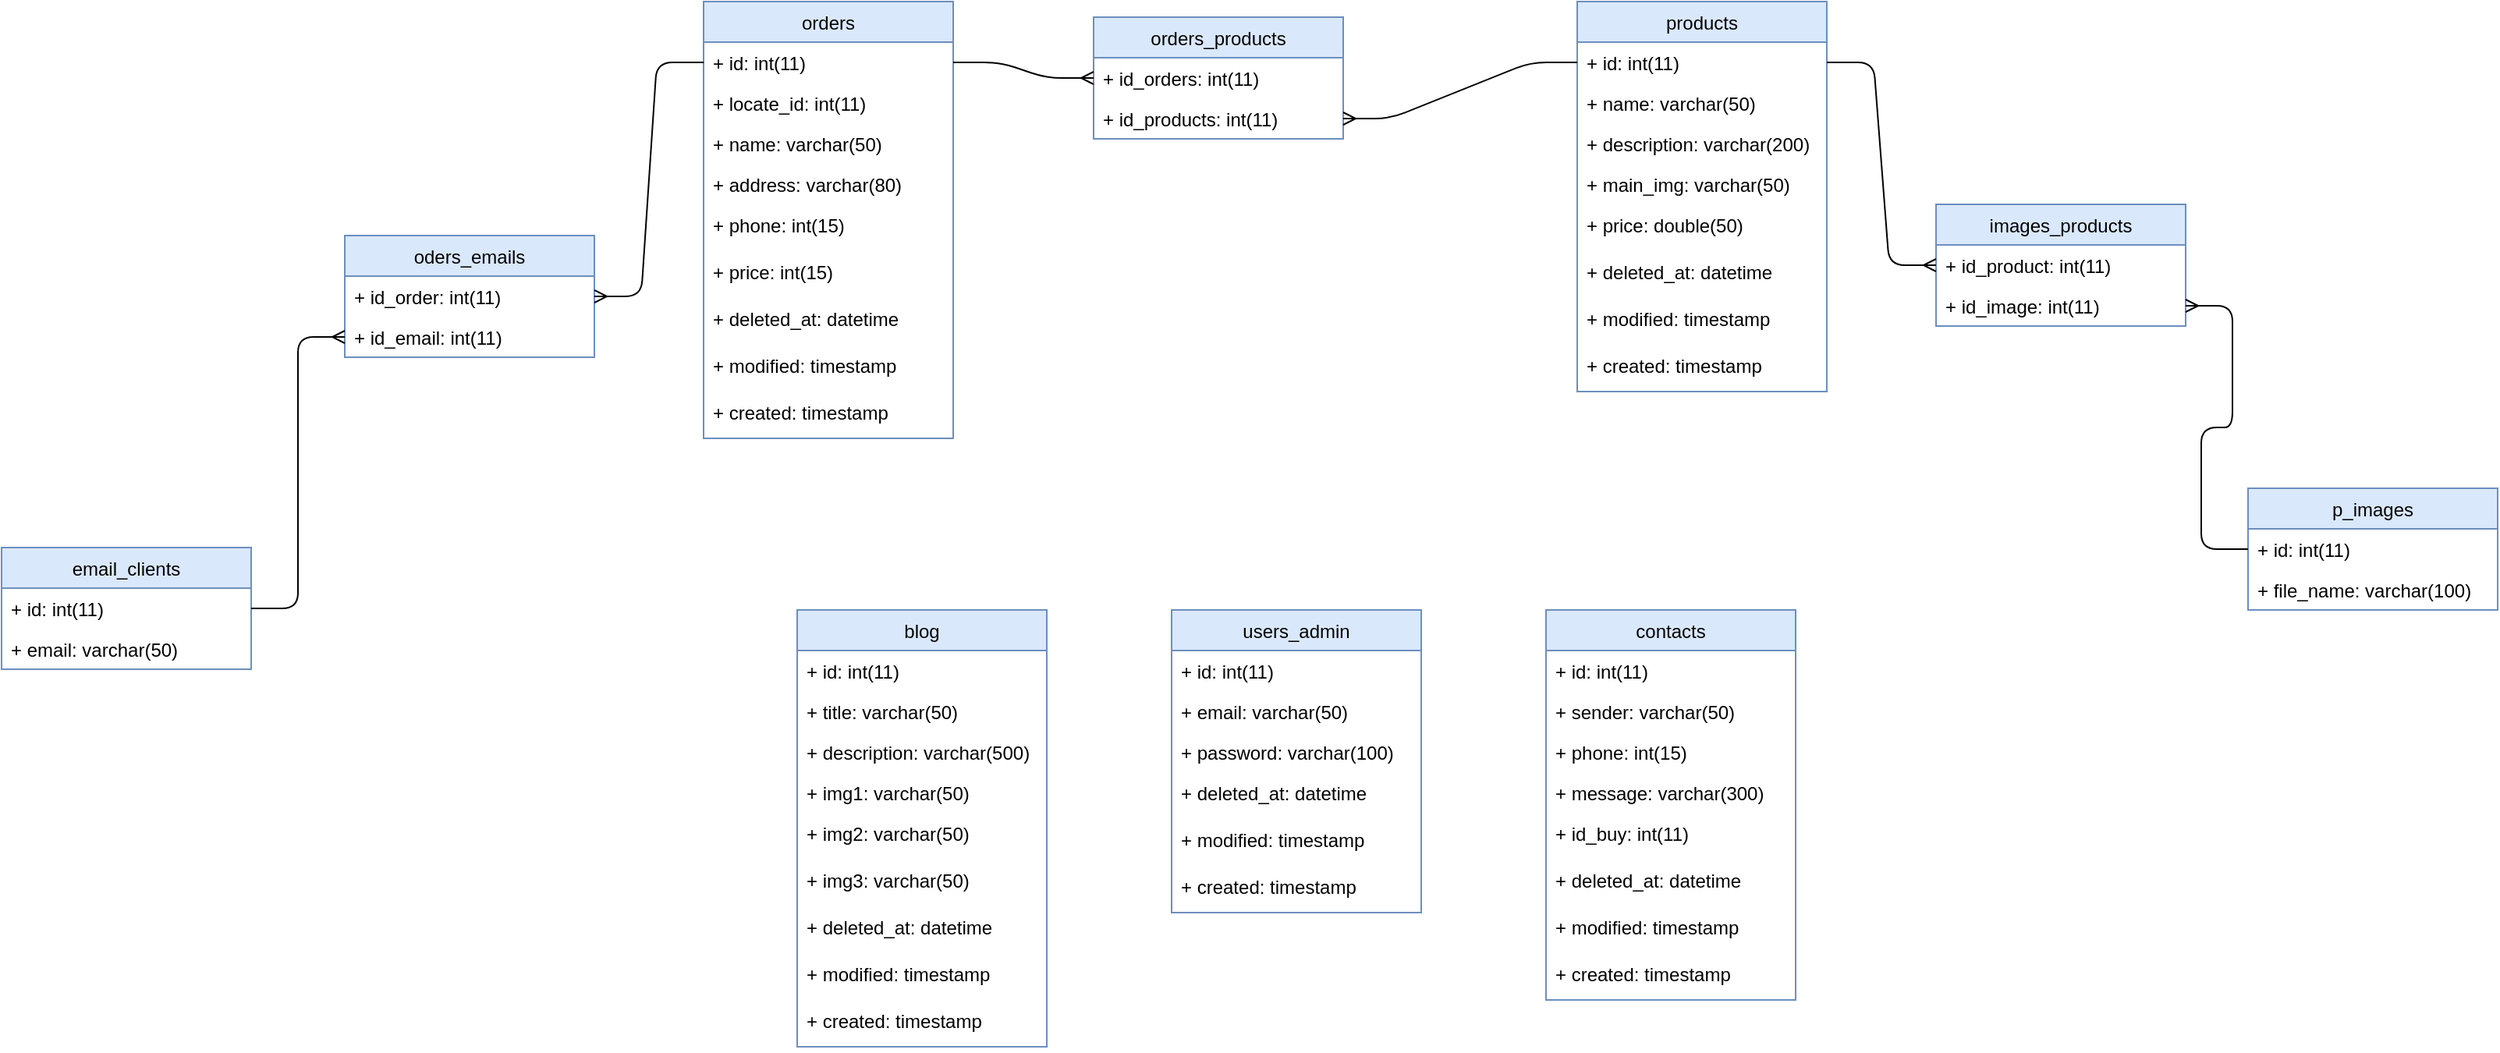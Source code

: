 <mxfile version="14.2.4" type="device"><diagram id="4NyKyY88HQTTGBbSGPEj" name="Page-1"><mxGraphModel dx="2782" dy="896" grid="1" gridSize="10" guides="1" tooltips="1" connect="1" arrows="1" fold="1" page="1" pageScale="1" pageWidth="827" pageHeight="1169" math="0" shadow="0"><root><mxCell id="0"/><mxCell id="1" parent="0"/><mxCell id="ryLOKbRrBLYh6EBQMR8D-1" value="blog" style="swimlane;fontStyle=0;childLayout=stackLayout;horizontal=1;startSize=26;fillColor=#dae8fc;horizontalStack=0;resizeParent=1;resizeParentMax=0;resizeLast=0;collapsible=1;marginBottom=0;strokeColor=#6c8ebf;" vertex="1" parent="1"><mxGeometry x="500" y="600" width="160" height="280" as="geometry"/></mxCell><mxCell id="ryLOKbRrBLYh6EBQMR8D-2" value="+ id: int(11)" style="text;strokeColor=none;fillColor=none;align=left;verticalAlign=top;spacingLeft=4;spacingRight=4;overflow=hidden;rotatable=0;points=[[0,0.5],[1,0.5]];portConstraint=eastwest;" vertex="1" parent="ryLOKbRrBLYh6EBQMR8D-1"><mxGeometry y="26" width="160" height="26" as="geometry"/></mxCell><mxCell id="ryLOKbRrBLYh6EBQMR8D-3" value="+ title: varchar(50)" style="text;strokeColor=none;fillColor=none;align=left;verticalAlign=top;spacingLeft=4;spacingRight=4;overflow=hidden;rotatable=0;points=[[0,0.5],[1,0.5]];portConstraint=eastwest;" vertex="1" parent="ryLOKbRrBLYh6EBQMR8D-1"><mxGeometry y="52" width="160" height="26" as="geometry"/></mxCell><mxCell id="ryLOKbRrBLYh6EBQMR8D-6" value="+ description: varchar(500)" style="text;strokeColor=none;fillColor=none;align=left;verticalAlign=top;spacingLeft=4;spacingRight=4;overflow=hidden;rotatable=0;points=[[0,0.5],[1,0.5]];portConstraint=eastwest;" vertex="1" parent="ryLOKbRrBLYh6EBQMR8D-1"><mxGeometry y="78" width="160" height="26" as="geometry"/></mxCell><mxCell id="ryLOKbRrBLYh6EBQMR8D-7" value="+ img1: varchar(50)" style="text;strokeColor=none;fillColor=none;align=left;verticalAlign=top;spacingLeft=4;spacingRight=4;overflow=hidden;rotatable=0;points=[[0,0.5],[1,0.5]];portConstraint=eastwest;" vertex="1" parent="ryLOKbRrBLYh6EBQMR8D-1"><mxGeometry y="104" width="160" height="26" as="geometry"/></mxCell><mxCell id="ryLOKbRrBLYh6EBQMR8D-4" value="+ img2: varchar(50)" style="text;strokeColor=none;fillColor=none;align=left;verticalAlign=top;spacingLeft=4;spacingRight=4;overflow=hidden;rotatable=0;points=[[0,0.5],[1,0.5]];portConstraint=eastwest;" vertex="1" parent="ryLOKbRrBLYh6EBQMR8D-1"><mxGeometry y="130" width="160" height="30" as="geometry"/></mxCell><mxCell id="ryLOKbRrBLYh6EBQMR8D-8" value="+ img3: varchar(50)" style="text;strokeColor=none;fillColor=none;align=left;verticalAlign=top;spacingLeft=4;spacingRight=4;overflow=hidden;rotatable=0;points=[[0,0.5],[1,0.5]];portConstraint=eastwest;" vertex="1" parent="ryLOKbRrBLYh6EBQMR8D-1"><mxGeometry y="160" width="160" height="30" as="geometry"/></mxCell><mxCell id="ryLOKbRrBLYh6EBQMR8D-9" value="+ deleted_at: datetime" style="text;strokeColor=none;fillColor=none;align=left;verticalAlign=top;spacingLeft=4;spacingRight=4;overflow=hidden;rotatable=0;points=[[0,0.5],[1,0.5]];portConstraint=eastwest;" vertex="1" parent="ryLOKbRrBLYh6EBQMR8D-1"><mxGeometry y="190" width="160" height="30" as="geometry"/></mxCell><mxCell id="ryLOKbRrBLYh6EBQMR8D-10" value="+ modified: timestamp" style="text;strokeColor=none;fillColor=none;align=left;verticalAlign=top;spacingLeft=4;spacingRight=4;overflow=hidden;rotatable=0;points=[[0,0.5],[1,0.5]];portConstraint=eastwest;" vertex="1" parent="ryLOKbRrBLYh6EBQMR8D-1"><mxGeometry y="220" width="160" height="30" as="geometry"/></mxCell><mxCell id="ryLOKbRrBLYh6EBQMR8D-11" value="+ created: timestamp" style="text;strokeColor=none;fillColor=none;align=left;verticalAlign=top;spacingLeft=4;spacingRight=4;overflow=hidden;rotatable=0;points=[[0,0.5],[1,0.5]];portConstraint=eastwest;" vertex="1" parent="ryLOKbRrBLYh6EBQMR8D-1"><mxGeometry y="250" width="160" height="30" as="geometry"/></mxCell><mxCell id="ryLOKbRrBLYh6EBQMR8D-12" value="products" style="swimlane;fontStyle=0;childLayout=stackLayout;horizontal=1;startSize=26;fillColor=#dae8fc;horizontalStack=0;resizeParent=1;resizeParentMax=0;resizeLast=0;collapsible=1;marginBottom=0;strokeColor=#6c8ebf;" vertex="1" parent="1"><mxGeometry x="1000" y="210" width="160" height="250" as="geometry"/></mxCell><mxCell id="ryLOKbRrBLYh6EBQMR8D-13" value="+ id: int(11)" style="text;strokeColor=none;fillColor=none;align=left;verticalAlign=top;spacingLeft=4;spacingRight=4;overflow=hidden;rotatable=0;points=[[0,0.5],[1,0.5]];portConstraint=eastwest;" vertex="1" parent="ryLOKbRrBLYh6EBQMR8D-12"><mxGeometry y="26" width="160" height="26" as="geometry"/></mxCell><mxCell id="ryLOKbRrBLYh6EBQMR8D-14" value="+ name: varchar(50)" style="text;strokeColor=none;fillColor=none;align=left;verticalAlign=top;spacingLeft=4;spacingRight=4;overflow=hidden;rotatable=0;points=[[0,0.5],[1,0.5]];portConstraint=eastwest;" vertex="1" parent="ryLOKbRrBLYh6EBQMR8D-12"><mxGeometry y="52" width="160" height="26" as="geometry"/></mxCell><mxCell id="ryLOKbRrBLYh6EBQMR8D-15" value="+ description: varchar(200)" style="text;strokeColor=none;fillColor=none;align=left;verticalAlign=top;spacingLeft=4;spacingRight=4;overflow=hidden;rotatable=0;points=[[0,0.5],[1,0.5]];portConstraint=eastwest;" vertex="1" parent="ryLOKbRrBLYh6EBQMR8D-12"><mxGeometry y="78" width="160" height="26" as="geometry"/></mxCell><mxCell id="ryLOKbRrBLYh6EBQMR8D-16" value="+ main_img: varchar(50)" style="text;strokeColor=none;fillColor=none;align=left;verticalAlign=top;spacingLeft=4;spacingRight=4;overflow=hidden;rotatable=0;points=[[0,0.5],[1,0.5]];portConstraint=eastwest;" vertex="1" parent="ryLOKbRrBLYh6EBQMR8D-12"><mxGeometry y="104" width="160" height="26" as="geometry"/></mxCell><mxCell id="ryLOKbRrBLYh6EBQMR8D-17" value="+ price: double(50)" style="text;strokeColor=none;fillColor=none;align=left;verticalAlign=top;spacingLeft=4;spacingRight=4;overflow=hidden;rotatable=0;points=[[0,0.5],[1,0.5]];portConstraint=eastwest;" vertex="1" parent="ryLOKbRrBLYh6EBQMR8D-12"><mxGeometry y="130" width="160" height="30" as="geometry"/></mxCell><mxCell id="ryLOKbRrBLYh6EBQMR8D-19" value="+ deleted_at: datetime" style="text;strokeColor=none;fillColor=none;align=left;verticalAlign=top;spacingLeft=4;spacingRight=4;overflow=hidden;rotatable=0;points=[[0,0.5],[1,0.5]];portConstraint=eastwest;" vertex="1" parent="ryLOKbRrBLYh6EBQMR8D-12"><mxGeometry y="160" width="160" height="30" as="geometry"/></mxCell><mxCell id="ryLOKbRrBLYh6EBQMR8D-20" value="+ modified: timestamp" style="text;strokeColor=none;fillColor=none;align=left;verticalAlign=top;spacingLeft=4;spacingRight=4;overflow=hidden;rotatable=0;points=[[0,0.5],[1,0.5]];portConstraint=eastwest;" vertex="1" parent="ryLOKbRrBLYh6EBQMR8D-12"><mxGeometry y="190" width="160" height="30" as="geometry"/></mxCell><mxCell id="ryLOKbRrBLYh6EBQMR8D-21" value="+ created: timestamp" style="text;strokeColor=none;fillColor=none;align=left;verticalAlign=top;spacingLeft=4;spacingRight=4;overflow=hidden;rotatable=0;points=[[0,0.5],[1,0.5]];portConstraint=eastwest;" vertex="1" parent="ryLOKbRrBLYh6EBQMR8D-12"><mxGeometry y="220" width="160" height="30" as="geometry"/></mxCell><mxCell id="ryLOKbRrBLYh6EBQMR8D-22" value="images_products" style="swimlane;fontStyle=0;childLayout=stackLayout;horizontal=1;startSize=26;fillColor=#dae8fc;horizontalStack=0;resizeParent=1;resizeParentMax=0;resizeLast=0;collapsible=1;marginBottom=0;strokeColor=#6c8ebf;" vertex="1" parent="1"><mxGeometry x="1230" y="340" width="160" height="78" as="geometry"/></mxCell><mxCell id="ryLOKbRrBLYh6EBQMR8D-23" value="+ id_product: int(11)" style="text;strokeColor=none;fillColor=none;align=left;verticalAlign=top;spacingLeft=4;spacingRight=4;overflow=hidden;rotatable=0;points=[[0,0.5],[1,0.5]];portConstraint=eastwest;" vertex="1" parent="ryLOKbRrBLYh6EBQMR8D-22"><mxGeometry y="26" width="160" height="26" as="geometry"/></mxCell><mxCell id="ryLOKbRrBLYh6EBQMR8D-24" value="+ id_image: int(11)" style="text;strokeColor=none;fillColor=none;align=left;verticalAlign=top;spacingLeft=4;spacingRight=4;overflow=hidden;rotatable=0;points=[[0,0.5],[1,0.5]];portConstraint=eastwest;" vertex="1" parent="ryLOKbRrBLYh6EBQMR8D-22"><mxGeometry y="52" width="160" height="26" as="geometry"/></mxCell><mxCell id="ryLOKbRrBLYh6EBQMR8D-31" value="p_images" style="swimlane;fontStyle=0;childLayout=stackLayout;horizontal=1;startSize=26;fillColor=#dae8fc;horizontalStack=0;resizeParent=1;resizeParentMax=0;resizeLast=0;collapsible=1;marginBottom=0;strokeColor=#6c8ebf;" vertex="1" parent="1"><mxGeometry x="1430" y="522" width="160" height="78" as="geometry"/></mxCell><mxCell id="ryLOKbRrBLYh6EBQMR8D-32" value="+ id: int(11)" style="text;strokeColor=none;fillColor=none;align=left;verticalAlign=top;spacingLeft=4;spacingRight=4;overflow=hidden;rotatable=0;points=[[0,0.5],[1,0.5]];portConstraint=eastwest;" vertex="1" parent="ryLOKbRrBLYh6EBQMR8D-31"><mxGeometry y="26" width="160" height="26" as="geometry"/></mxCell><mxCell id="ryLOKbRrBLYh6EBQMR8D-33" value="+ file_name: varchar(100)" style="text;strokeColor=none;fillColor=none;align=left;verticalAlign=top;spacingLeft=4;spacingRight=4;overflow=hidden;rotatable=0;points=[[0,0.5],[1,0.5]];portConstraint=eastwest;" vertex="1" parent="ryLOKbRrBLYh6EBQMR8D-31"><mxGeometry y="52" width="160" height="26" as="geometry"/></mxCell><mxCell id="ryLOKbRrBLYh6EBQMR8D-40" value="contacts" style="swimlane;fontStyle=0;childLayout=stackLayout;horizontal=1;startSize=26;fillColor=#dae8fc;horizontalStack=0;resizeParent=1;resizeParentMax=0;resizeLast=0;collapsible=1;marginBottom=0;strokeColor=#6c8ebf;" vertex="1" parent="1"><mxGeometry x="980" y="600" width="160" height="250" as="geometry"/></mxCell><mxCell id="ryLOKbRrBLYh6EBQMR8D-41" value="+ id: int(11)" style="text;strokeColor=none;fillColor=none;align=left;verticalAlign=top;spacingLeft=4;spacingRight=4;overflow=hidden;rotatable=0;points=[[0,0.5],[1,0.5]];portConstraint=eastwest;" vertex="1" parent="ryLOKbRrBLYh6EBQMR8D-40"><mxGeometry y="26" width="160" height="26" as="geometry"/></mxCell><mxCell id="ryLOKbRrBLYh6EBQMR8D-42" value="+ sender: varchar(50)" style="text;strokeColor=none;fillColor=none;align=left;verticalAlign=top;spacingLeft=4;spacingRight=4;overflow=hidden;rotatable=0;points=[[0,0.5],[1,0.5]];portConstraint=eastwest;" vertex="1" parent="ryLOKbRrBLYh6EBQMR8D-40"><mxGeometry y="52" width="160" height="26" as="geometry"/></mxCell><mxCell id="ryLOKbRrBLYh6EBQMR8D-43" value="+ phone: int(15)" style="text;strokeColor=none;fillColor=none;align=left;verticalAlign=top;spacingLeft=4;spacingRight=4;overflow=hidden;rotatable=0;points=[[0,0.5],[1,0.5]];portConstraint=eastwest;" vertex="1" parent="ryLOKbRrBLYh6EBQMR8D-40"><mxGeometry y="78" width="160" height="26" as="geometry"/></mxCell><mxCell id="ryLOKbRrBLYh6EBQMR8D-44" value="+ message: varchar(300)" style="text;strokeColor=none;fillColor=none;align=left;verticalAlign=top;spacingLeft=4;spacingRight=4;overflow=hidden;rotatable=0;points=[[0,0.5],[1,0.5]];portConstraint=eastwest;" vertex="1" parent="ryLOKbRrBLYh6EBQMR8D-40"><mxGeometry y="104" width="160" height="26" as="geometry"/></mxCell><mxCell id="ryLOKbRrBLYh6EBQMR8D-45" value="+ id_buy: int(11)" style="text;strokeColor=none;fillColor=none;align=left;verticalAlign=top;spacingLeft=4;spacingRight=4;overflow=hidden;rotatable=0;points=[[0,0.5],[1,0.5]];portConstraint=eastwest;" vertex="1" parent="ryLOKbRrBLYh6EBQMR8D-40"><mxGeometry y="130" width="160" height="30" as="geometry"/></mxCell><mxCell id="ryLOKbRrBLYh6EBQMR8D-46" value="+ deleted_at: datetime" style="text;strokeColor=none;fillColor=none;align=left;verticalAlign=top;spacingLeft=4;spacingRight=4;overflow=hidden;rotatable=0;points=[[0,0.5],[1,0.5]];portConstraint=eastwest;" vertex="1" parent="ryLOKbRrBLYh6EBQMR8D-40"><mxGeometry y="160" width="160" height="30" as="geometry"/></mxCell><mxCell id="ryLOKbRrBLYh6EBQMR8D-47" value="+ modified: timestamp" style="text;strokeColor=none;fillColor=none;align=left;verticalAlign=top;spacingLeft=4;spacingRight=4;overflow=hidden;rotatable=0;points=[[0,0.5],[1,0.5]];portConstraint=eastwest;" vertex="1" parent="ryLOKbRrBLYh6EBQMR8D-40"><mxGeometry y="190" width="160" height="30" as="geometry"/></mxCell><mxCell id="ryLOKbRrBLYh6EBQMR8D-48" value="+ created: timestamp" style="text;strokeColor=none;fillColor=none;align=left;verticalAlign=top;spacingLeft=4;spacingRight=4;overflow=hidden;rotatable=0;points=[[0,0.5],[1,0.5]];portConstraint=eastwest;" vertex="1" parent="ryLOKbRrBLYh6EBQMR8D-40"><mxGeometry y="220" width="160" height="30" as="geometry"/></mxCell><mxCell id="ryLOKbRrBLYh6EBQMR8D-49" value="email_clients" style="swimlane;fontStyle=0;childLayout=stackLayout;horizontal=1;startSize=26;fillColor=#dae8fc;horizontalStack=0;resizeParent=1;resizeParentMax=0;resizeLast=0;collapsible=1;marginBottom=0;strokeColor=#6c8ebf;" vertex="1" parent="1"><mxGeometry x="-10" y="560" width="160" height="78" as="geometry"/></mxCell><mxCell id="ryLOKbRrBLYh6EBQMR8D-50" value="+ id: int(11)" style="text;strokeColor=none;fillColor=none;align=left;verticalAlign=top;spacingLeft=4;spacingRight=4;overflow=hidden;rotatable=0;points=[[0,0.5],[1,0.5]];portConstraint=eastwest;" vertex="1" parent="ryLOKbRrBLYh6EBQMR8D-49"><mxGeometry y="26" width="160" height="26" as="geometry"/></mxCell><mxCell id="ryLOKbRrBLYh6EBQMR8D-51" value="+ email: varchar(50)" style="text;strokeColor=none;fillColor=none;align=left;verticalAlign=top;spacingLeft=4;spacingRight=4;overflow=hidden;rotatable=0;points=[[0,0.5],[1,0.5]];portConstraint=eastwest;" vertex="1" parent="ryLOKbRrBLYh6EBQMR8D-49"><mxGeometry y="52" width="160" height="26" as="geometry"/></mxCell><mxCell id="ryLOKbRrBLYh6EBQMR8D-52" value="oders_emails" style="swimlane;fontStyle=0;childLayout=stackLayout;horizontal=1;startSize=26;fillColor=#dae8fc;horizontalStack=0;resizeParent=1;resizeParentMax=0;resizeLast=0;collapsible=1;marginBottom=0;strokeColor=#6c8ebf;" vertex="1" parent="1"><mxGeometry x="210" y="360" width="160" height="78" as="geometry"/></mxCell><mxCell id="ryLOKbRrBLYh6EBQMR8D-53" value="+ id_order: int(11)" style="text;strokeColor=none;fillColor=none;align=left;verticalAlign=top;spacingLeft=4;spacingRight=4;overflow=hidden;rotatable=0;points=[[0,0.5],[1,0.5]];portConstraint=eastwest;" vertex="1" parent="ryLOKbRrBLYh6EBQMR8D-52"><mxGeometry y="26" width="160" height="26" as="geometry"/></mxCell><mxCell id="ryLOKbRrBLYh6EBQMR8D-54" value="+ id_email: int(11)" style="text;strokeColor=none;fillColor=none;align=left;verticalAlign=top;spacingLeft=4;spacingRight=4;overflow=hidden;rotatable=0;points=[[0,0.5],[1,0.5]];portConstraint=eastwest;" vertex="1" parent="ryLOKbRrBLYh6EBQMR8D-52"><mxGeometry y="52" width="160" height="26" as="geometry"/></mxCell><mxCell id="ryLOKbRrBLYh6EBQMR8D-55" value="users_admin" style="swimlane;fontStyle=0;childLayout=stackLayout;horizontal=1;startSize=26;fillColor=#dae8fc;horizontalStack=0;resizeParent=1;resizeParentMax=0;resizeLast=0;collapsible=1;marginBottom=0;strokeColor=#6c8ebf;" vertex="1" parent="1"><mxGeometry x="740" y="600" width="160" height="194" as="geometry"/></mxCell><mxCell id="ryLOKbRrBLYh6EBQMR8D-56" value="+ id: int(11)" style="text;strokeColor=none;fillColor=none;align=left;verticalAlign=top;spacingLeft=4;spacingRight=4;overflow=hidden;rotatable=0;points=[[0,0.5],[1,0.5]];portConstraint=eastwest;" vertex="1" parent="ryLOKbRrBLYh6EBQMR8D-55"><mxGeometry y="26" width="160" height="26" as="geometry"/></mxCell><mxCell id="ryLOKbRrBLYh6EBQMR8D-57" value="+ email: varchar(50)" style="text;strokeColor=none;fillColor=none;align=left;verticalAlign=top;spacingLeft=4;spacingRight=4;overflow=hidden;rotatable=0;points=[[0,0.5],[1,0.5]];portConstraint=eastwest;" vertex="1" parent="ryLOKbRrBLYh6EBQMR8D-55"><mxGeometry y="52" width="160" height="26" as="geometry"/></mxCell><mxCell id="ryLOKbRrBLYh6EBQMR8D-58" value="+ password: varchar(100)" style="text;strokeColor=none;fillColor=none;align=left;verticalAlign=top;spacingLeft=4;spacingRight=4;overflow=hidden;rotatable=0;points=[[0,0.5],[1,0.5]];portConstraint=eastwest;" vertex="1" parent="ryLOKbRrBLYh6EBQMR8D-55"><mxGeometry y="78" width="160" height="26" as="geometry"/></mxCell><mxCell id="ryLOKbRrBLYh6EBQMR8D-61" value="+ deleted_at: datetime" style="text;strokeColor=none;fillColor=none;align=left;verticalAlign=top;spacingLeft=4;spacingRight=4;overflow=hidden;rotatable=0;points=[[0,0.5],[1,0.5]];portConstraint=eastwest;" vertex="1" parent="ryLOKbRrBLYh6EBQMR8D-55"><mxGeometry y="104" width="160" height="30" as="geometry"/></mxCell><mxCell id="ryLOKbRrBLYh6EBQMR8D-62" value="+ modified: timestamp" style="text;strokeColor=none;fillColor=none;align=left;verticalAlign=top;spacingLeft=4;spacingRight=4;overflow=hidden;rotatable=0;points=[[0,0.5],[1,0.5]];portConstraint=eastwest;" vertex="1" parent="ryLOKbRrBLYh6EBQMR8D-55"><mxGeometry y="134" width="160" height="30" as="geometry"/></mxCell><mxCell id="ryLOKbRrBLYh6EBQMR8D-63" value="+ created: timestamp" style="text;strokeColor=none;fillColor=none;align=left;verticalAlign=top;spacingLeft=4;spacingRight=4;overflow=hidden;rotatable=0;points=[[0,0.5],[1,0.5]];portConstraint=eastwest;" vertex="1" parent="ryLOKbRrBLYh6EBQMR8D-55"><mxGeometry y="164" width="160" height="30" as="geometry"/></mxCell><mxCell id="ryLOKbRrBLYh6EBQMR8D-64" value="orders" style="swimlane;fontStyle=0;childLayout=stackLayout;horizontal=1;startSize=26;fillColor=#dae8fc;horizontalStack=0;resizeParent=1;resizeParentMax=0;resizeLast=0;collapsible=1;marginBottom=0;strokeColor=#6c8ebf;" vertex="1" parent="1"><mxGeometry x="440" y="210" width="160" height="280" as="geometry"/></mxCell><mxCell id="ryLOKbRrBLYh6EBQMR8D-65" value="+ id: int(11)" style="text;strokeColor=none;fillColor=none;align=left;verticalAlign=top;spacingLeft=4;spacingRight=4;overflow=hidden;rotatable=0;points=[[0,0.5],[1,0.5]];portConstraint=eastwest;" vertex="1" parent="ryLOKbRrBLYh6EBQMR8D-64"><mxGeometry y="26" width="160" height="26" as="geometry"/></mxCell><mxCell id="ryLOKbRrBLYh6EBQMR8D-66" value="+ locate_id: int(11)" style="text;strokeColor=none;fillColor=none;align=left;verticalAlign=top;spacingLeft=4;spacingRight=4;overflow=hidden;rotatable=0;points=[[0,0.5],[1,0.5]];portConstraint=eastwest;" vertex="1" parent="ryLOKbRrBLYh6EBQMR8D-64"><mxGeometry y="52" width="160" height="26" as="geometry"/></mxCell><mxCell id="ryLOKbRrBLYh6EBQMR8D-67" value="+ name: varchar(50)" style="text;strokeColor=none;fillColor=none;align=left;verticalAlign=top;spacingLeft=4;spacingRight=4;overflow=hidden;rotatable=0;points=[[0,0.5],[1,0.5]];portConstraint=eastwest;" vertex="1" parent="ryLOKbRrBLYh6EBQMR8D-64"><mxGeometry y="78" width="160" height="26" as="geometry"/></mxCell><mxCell id="ryLOKbRrBLYh6EBQMR8D-68" value="+ address: varchar(80)" style="text;strokeColor=none;fillColor=none;align=left;verticalAlign=top;spacingLeft=4;spacingRight=4;overflow=hidden;rotatable=0;points=[[0,0.5],[1,0.5]];portConstraint=eastwest;" vertex="1" parent="ryLOKbRrBLYh6EBQMR8D-64"><mxGeometry y="104" width="160" height="26" as="geometry"/></mxCell><mxCell id="ryLOKbRrBLYh6EBQMR8D-69" value="+ phone: int(15)" style="text;strokeColor=none;fillColor=none;align=left;verticalAlign=top;spacingLeft=4;spacingRight=4;overflow=hidden;rotatable=0;points=[[0,0.5],[1,0.5]];portConstraint=eastwest;" vertex="1" parent="ryLOKbRrBLYh6EBQMR8D-64"><mxGeometry y="130" width="160" height="30" as="geometry"/></mxCell><mxCell id="ryLOKbRrBLYh6EBQMR8D-73" value="+ price: int(15)" style="text;strokeColor=none;fillColor=none;align=left;verticalAlign=top;spacingLeft=4;spacingRight=4;overflow=hidden;rotatable=0;points=[[0,0.5],[1,0.5]];portConstraint=eastwest;" vertex="1" parent="ryLOKbRrBLYh6EBQMR8D-64"><mxGeometry y="160" width="160" height="30" as="geometry"/></mxCell><mxCell id="ryLOKbRrBLYh6EBQMR8D-70" value="+ deleted_at: datetime" style="text;strokeColor=none;fillColor=none;align=left;verticalAlign=top;spacingLeft=4;spacingRight=4;overflow=hidden;rotatable=0;points=[[0,0.5],[1,0.5]];portConstraint=eastwest;" vertex="1" parent="ryLOKbRrBLYh6EBQMR8D-64"><mxGeometry y="190" width="160" height="30" as="geometry"/></mxCell><mxCell id="ryLOKbRrBLYh6EBQMR8D-71" value="+ modified: timestamp" style="text;strokeColor=none;fillColor=none;align=left;verticalAlign=top;spacingLeft=4;spacingRight=4;overflow=hidden;rotatable=0;points=[[0,0.5],[1,0.5]];portConstraint=eastwest;" vertex="1" parent="ryLOKbRrBLYh6EBQMR8D-64"><mxGeometry y="220" width="160" height="30" as="geometry"/></mxCell><mxCell id="ryLOKbRrBLYh6EBQMR8D-72" value="+ created: timestamp" style="text;strokeColor=none;fillColor=none;align=left;verticalAlign=top;spacingLeft=4;spacingRight=4;overflow=hidden;rotatable=0;points=[[0,0.5],[1,0.5]];portConstraint=eastwest;" vertex="1" parent="ryLOKbRrBLYh6EBQMR8D-64"><mxGeometry y="250" width="160" height="30" as="geometry"/></mxCell><mxCell id="ryLOKbRrBLYh6EBQMR8D-74" value="orders_products" style="swimlane;fontStyle=0;childLayout=stackLayout;horizontal=1;startSize=26;fillColor=#dae8fc;horizontalStack=0;resizeParent=1;resizeParentMax=0;resizeLast=0;collapsible=1;marginBottom=0;strokeColor=#6c8ebf;" vertex="1" parent="1"><mxGeometry x="690" y="220" width="160" height="78" as="geometry"/></mxCell><mxCell id="ryLOKbRrBLYh6EBQMR8D-75" value="+ id_orders: int(11)" style="text;strokeColor=none;fillColor=none;align=left;verticalAlign=top;spacingLeft=4;spacingRight=4;overflow=hidden;rotatable=0;points=[[0,0.5],[1,0.5]];portConstraint=eastwest;" vertex="1" parent="ryLOKbRrBLYh6EBQMR8D-74"><mxGeometry y="26" width="160" height="26" as="geometry"/></mxCell><mxCell id="ryLOKbRrBLYh6EBQMR8D-76" value="+ id_products: int(11)" style="text;strokeColor=none;fillColor=none;align=left;verticalAlign=top;spacingLeft=4;spacingRight=4;overflow=hidden;rotatable=0;points=[[0,0.5],[1,0.5]];portConstraint=eastwest;" vertex="1" parent="ryLOKbRrBLYh6EBQMR8D-74"><mxGeometry y="52" width="160" height="26" as="geometry"/></mxCell><mxCell id="ryLOKbRrBLYh6EBQMR8D-78" value="" style="edgeStyle=entityRelationEdgeStyle;fontSize=12;html=1;endArrow=ERmany;entryX=0;entryY=0.5;entryDx=0;entryDy=0;" edge="1" parent="1" source="ryLOKbRrBLYh6EBQMR8D-65" target="ryLOKbRrBLYh6EBQMR8D-75"><mxGeometry width="100" height="100" relative="1" as="geometry"><mxPoint x="310" y="380" as="sourcePoint"/><mxPoint x="410" y="280" as="targetPoint"/></mxGeometry></mxCell><mxCell id="ryLOKbRrBLYh6EBQMR8D-79" value="" style="edgeStyle=entityRelationEdgeStyle;fontSize=12;html=1;endArrow=ERmany;entryX=1;entryY=0.5;entryDx=0;entryDy=0;exitX=0;exitY=0.5;exitDx=0;exitDy=0;" edge="1" parent="1" source="ryLOKbRrBLYh6EBQMR8D-32" target="ryLOKbRrBLYh6EBQMR8D-24"><mxGeometry width="100" height="100" relative="1" as="geometry"><mxPoint x="920" y="550" as="sourcePoint"/><mxPoint x="1020" y="450" as="targetPoint"/></mxGeometry></mxCell><mxCell id="ryLOKbRrBLYh6EBQMR8D-80" value="" style="edgeStyle=entityRelationEdgeStyle;fontSize=12;html=1;endArrow=ERmany;exitX=0;exitY=0.5;exitDx=0;exitDy=0;entryX=1;entryY=0.5;entryDx=0;entryDy=0;" edge="1" parent="1" source="ryLOKbRrBLYh6EBQMR8D-65" target="ryLOKbRrBLYh6EBQMR8D-53"><mxGeometry width="100" height="100" relative="1" as="geometry"><mxPoint x="280" y="310" as="sourcePoint"/><mxPoint x="380" y="210" as="targetPoint"/></mxGeometry></mxCell><mxCell id="ryLOKbRrBLYh6EBQMR8D-81" value="" style="edgeStyle=entityRelationEdgeStyle;fontSize=12;html=1;endArrow=ERmany;exitX=1;exitY=0.5;exitDx=0;exitDy=0;entryX=0;entryY=0.5;entryDx=0;entryDy=0;" edge="1" parent="1" source="ryLOKbRrBLYh6EBQMR8D-50" target="ryLOKbRrBLYh6EBQMR8D-54"><mxGeometry width="100" height="100" relative="1" as="geometry"><mxPoint x="310" y="510" as="sourcePoint"/><mxPoint x="410" y="410" as="targetPoint"/></mxGeometry></mxCell><mxCell id="ryLOKbRrBLYh6EBQMR8D-82" value="" style="edgeStyle=entityRelationEdgeStyle;fontSize=12;html=1;endArrow=ERmany;exitX=0;exitY=0.5;exitDx=0;exitDy=0;entryX=1;entryY=0.5;entryDx=0;entryDy=0;" edge="1" parent="1" source="ryLOKbRrBLYh6EBQMR8D-13" target="ryLOKbRrBLYh6EBQMR8D-76"><mxGeometry width="100" height="100" relative="1" as="geometry"><mxPoint x="720" y="240" as="sourcePoint"/><mxPoint x="820" y="140" as="targetPoint"/></mxGeometry></mxCell><mxCell id="ryLOKbRrBLYh6EBQMR8D-83" value="" style="edgeStyle=entityRelationEdgeStyle;fontSize=12;html=1;endArrow=ERmany;entryX=0;entryY=0.5;entryDx=0;entryDy=0;exitX=1;exitY=0.5;exitDx=0;exitDy=0;" edge="1" parent="1" source="ryLOKbRrBLYh6EBQMR8D-13" target="ryLOKbRrBLYh6EBQMR8D-23"><mxGeometry width="100" height="100" relative="1" as="geometry"><mxPoint x="1180" y="510" as="sourcePoint"/><mxPoint x="1280" y="410" as="targetPoint"/></mxGeometry></mxCell></root></mxGraphModel></diagram></mxfile>